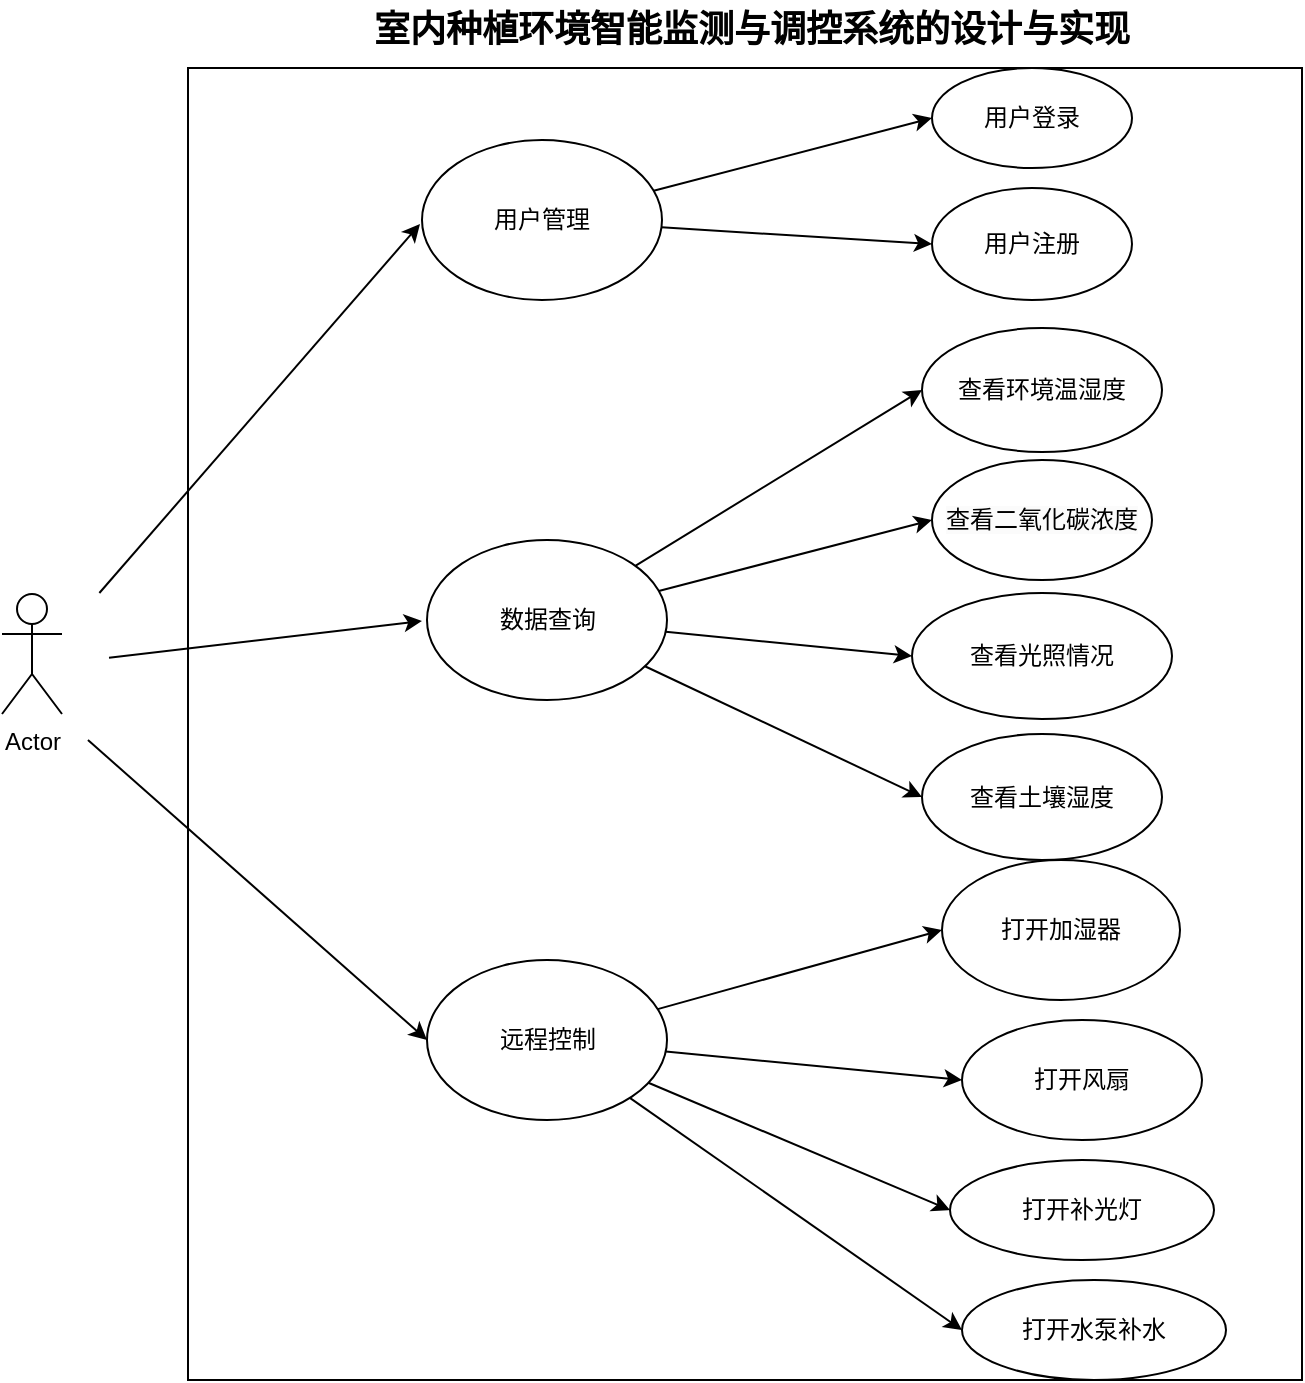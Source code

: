 <mxfile version="24.7.17">
  <diagram name="第 1 页" id="3s3nY5zSuLLjrDdPR6IR">
    <mxGraphModel dx="1235" dy="740" grid="1" gridSize="10" guides="1" tooltips="1" connect="1" arrows="1" fold="1" page="1" pageScale="1" pageWidth="827" pageHeight="1169" math="0" shadow="0">
      <root>
        <mxCell id="0" />
        <mxCell id="1" parent="0" />
        <mxCell id="E7wAtnlL14xrydbBy7-P-29" value="" style="rounded=0;whiteSpace=wrap;html=1;" parent="1" vertex="1">
          <mxGeometry x="123" y="174" width="557" height="656" as="geometry" />
        </mxCell>
        <mxCell id="tfRQFl-lhjoeYOYTHlaU-202" style="rounded=0;orthogonalLoop=1;jettySize=auto;html=1;entryX=0;entryY=0.5;entryDx=0;entryDy=0;elbow=vertical;" parent="1" edge="1">
          <mxGeometry relative="1" as="geometry">
            <mxPoint x="239.0" y="252" as="targetPoint" />
            <mxPoint x="78.683" y="436.5" as="sourcePoint" />
          </mxGeometry>
        </mxCell>
        <mxCell id="tfRQFl-lhjoeYOYTHlaU-203" style="rounded=0;orthogonalLoop=1;jettySize=auto;html=1;entryX=0;entryY=0.5;entryDx=0;entryDy=0;" parent="1" edge="1">
          <mxGeometry relative="1" as="geometry">
            <mxPoint x="240" y="450.5" as="targetPoint" />
            <mxPoint x="83.5" y="468.924" as="sourcePoint" />
          </mxGeometry>
        </mxCell>
        <mxCell id="tfRQFl-lhjoeYOYTHlaU-204" style="rounded=0;orthogonalLoop=1;jettySize=auto;html=1;entryX=0;entryY=0.5;entryDx=0;entryDy=0;" parent="1" edge="1" target="E7wAtnlL14xrydbBy7-P-4">
          <mxGeometry relative="1" as="geometry">
            <mxPoint x="240" y="744.0" as="targetPoint" />
            <mxPoint x="72.981" y="510" as="sourcePoint" />
          </mxGeometry>
        </mxCell>
        <mxCell id="E7wAtnlL14xrydbBy7-P-27" style="rounded=0;orthogonalLoop=1;jettySize=auto;html=1;entryX=0;entryY=0.5;entryDx=0;entryDy=0;" parent="1" source="E7wAtnlL14xrydbBy7-P-2" target="E7wAtnlL14xrydbBy7-P-20" edge="1">
          <mxGeometry relative="1" as="geometry" />
        </mxCell>
        <mxCell id="E7wAtnlL14xrydbBy7-P-28" style="rounded=0;orthogonalLoop=1;jettySize=auto;html=1;entryX=0;entryY=0.5;entryDx=0;entryDy=0;" parent="1" source="E7wAtnlL14xrydbBy7-P-2" target="E7wAtnlL14xrydbBy7-P-19" edge="1">
          <mxGeometry relative="1" as="geometry" />
        </mxCell>
        <mxCell id="E7wAtnlL14xrydbBy7-P-2" value="用户管理" style="ellipse;whiteSpace=wrap;html=1;" parent="1" vertex="1">
          <mxGeometry x="240" y="210" width="120" height="80" as="geometry" />
        </mxCell>
        <mxCell id="E7wAtnlL14xrydbBy7-P-22" style="rounded=0;orthogonalLoop=1;jettySize=auto;html=1;entryX=0;entryY=0.5;entryDx=0;entryDy=0;" parent="1" source="E7wAtnlL14xrydbBy7-P-3" target="E7wAtnlL14xrydbBy7-P-18" edge="1">
          <mxGeometry relative="1" as="geometry" />
        </mxCell>
        <mxCell id="E7wAtnlL14xrydbBy7-P-23" style="rounded=0;orthogonalLoop=1;jettySize=auto;html=1;entryX=0;entryY=0.5;entryDx=0;entryDy=0;" parent="1" source="E7wAtnlL14xrydbBy7-P-3" target="E7wAtnlL14xrydbBy7-P-17" edge="1">
          <mxGeometry relative="1" as="geometry" />
        </mxCell>
        <mxCell id="E7wAtnlL14xrydbBy7-P-24" style="rounded=0;orthogonalLoop=1;jettySize=auto;html=1;entryX=0;entryY=0.5;entryDx=0;entryDy=0;" parent="1" source="E7wAtnlL14xrydbBy7-P-3" target="E7wAtnlL14xrydbBy7-P-16" edge="1">
          <mxGeometry relative="1" as="geometry" />
        </mxCell>
        <mxCell id="E7wAtnlL14xrydbBy7-P-25" style="rounded=0;orthogonalLoop=1;jettySize=auto;html=1;entryX=0;entryY=0.5;entryDx=0;entryDy=0;" parent="1" source="E7wAtnlL14xrydbBy7-P-3" target="E7wAtnlL14xrydbBy7-P-15" edge="1">
          <mxGeometry relative="1" as="geometry" />
        </mxCell>
        <mxCell id="E7wAtnlL14xrydbBy7-P-3" value="数据查询" style="ellipse;whiteSpace=wrap;html=1;" parent="1" vertex="1">
          <mxGeometry x="242.5" y="410" width="120" height="80" as="geometry" />
        </mxCell>
        <mxCell id="E7wAtnlL14xrydbBy7-P-7" style="rounded=0;orthogonalLoop=1;jettySize=auto;html=1;entryX=0;entryY=0.5;entryDx=0;entryDy=0;" parent="1" source="E7wAtnlL14xrydbBy7-P-4" target="E7wAtnlL14xrydbBy7-P-6" edge="1">
          <mxGeometry relative="1" as="geometry" />
        </mxCell>
        <mxCell id="E7wAtnlL14xrydbBy7-P-12" style="rounded=0;orthogonalLoop=1;jettySize=auto;html=1;entryX=0;entryY=0.5;entryDx=0;entryDy=0;" parent="1" source="E7wAtnlL14xrydbBy7-P-4" target="E7wAtnlL14xrydbBy7-P-8" edge="1">
          <mxGeometry relative="1" as="geometry" />
        </mxCell>
        <mxCell id="E7wAtnlL14xrydbBy7-P-13" style="rounded=0;orthogonalLoop=1;jettySize=auto;html=1;entryX=0;entryY=0.5;entryDx=0;entryDy=0;" parent="1" source="E7wAtnlL14xrydbBy7-P-4" target="E7wAtnlL14xrydbBy7-P-9" edge="1">
          <mxGeometry relative="1" as="geometry" />
        </mxCell>
        <mxCell id="VXUEJSNho0mXJRdNE4Rl-5" style="rounded=0;orthogonalLoop=1;jettySize=auto;html=1;entryX=0;entryY=0.5;entryDx=0;entryDy=0;" edge="1" parent="1" source="E7wAtnlL14xrydbBy7-P-4" target="VXUEJSNho0mXJRdNE4Rl-4">
          <mxGeometry relative="1" as="geometry" />
        </mxCell>
        <mxCell id="E7wAtnlL14xrydbBy7-P-4" value="远程控制" style="ellipse;whiteSpace=wrap;html=1;" parent="1" vertex="1">
          <mxGeometry x="242.5" y="620" width="120" height="80" as="geometry" />
        </mxCell>
        <mxCell id="E7wAtnlL14xrydbBy7-P-6" value="打开加湿器" style="ellipse;whiteSpace=wrap;html=1;" parent="1" vertex="1">
          <mxGeometry x="500" y="570" width="119" height="70" as="geometry" />
        </mxCell>
        <mxCell id="E7wAtnlL14xrydbBy7-P-8" value="打开风扇" style="ellipse;whiteSpace=wrap;html=1;" parent="1" vertex="1">
          <mxGeometry x="510" y="650" width="120" height="60" as="geometry" />
        </mxCell>
        <mxCell id="E7wAtnlL14xrydbBy7-P-9" value="打开补光灯" style="ellipse;whiteSpace=wrap;html=1;" parent="1" vertex="1">
          <mxGeometry x="504" y="720" width="132" height="50" as="geometry" />
        </mxCell>
        <mxCell id="E7wAtnlL14xrydbBy7-P-15" value="查看土壤湿度" style="ellipse;whiteSpace=wrap;html=1;" parent="1" vertex="1">
          <mxGeometry x="490" y="507" width="120" height="63" as="geometry" />
        </mxCell>
        <mxCell id="E7wAtnlL14xrydbBy7-P-16" value="查看光照情况" style="ellipse;whiteSpace=wrap;html=1;" parent="1" vertex="1">
          <mxGeometry x="485" y="436.5" width="130" height="63" as="geometry" />
        </mxCell>
        <mxCell id="E7wAtnlL14xrydbBy7-P-17" value="&lt;span style=&quot;color: rgb(0, 0, 0); font-family: Helvetica; font-size: 12px; font-style: normal; font-variant-ligatures: normal; font-variant-caps: normal; font-weight: 400; letter-spacing: normal; orphans: 2; text-align: center; text-indent: 0px; text-transform: none; widows: 2; word-spacing: 0px; -webkit-text-stroke-width: 0px; white-space: normal; background-color: rgb(251, 251, 251); text-decoration-thickness: initial; text-decoration-style: initial; text-decoration-color: initial; display: inline !important; float: none;&quot;&gt;查看二氧化碳浓度&lt;/span&gt;" style="ellipse;whiteSpace=wrap;html=1;" parent="1" vertex="1">
          <mxGeometry x="495" y="370" width="110" height="60" as="geometry" />
        </mxCell>
        <mxCell id="E7wAtnlL14xrydbBy7-P-18" value="查看环境温湿度" style="ellipse;whiteSpace=wrap;html=1;" parent="1" vertex="1">
          <mxGeometry x="490" y="304" width="120" height="62" as="geometry" />
        </mxCell>
        <mxCell id="E7wAtnlL14xrydbBy7-P-19" value="用户注册" style="ellipse;whiteSpace=wrap;html=1;" parent="1" vertex="1">
          <mxGeometry x="495" y="234" width="100" height="56" as="geometry" />
        </mxCell>
        <mxCell id="E7wAtnlL14xrydbBy7-P-20" value="用户登录" style="ellipse;whiteSpace=wrap;html=1;" parent="1" vertex="1">
          <mxGeometry x="495" y="174" width="100" height="50" as="geometry" />
        </mxCell>
        <mxCell id="VXUEJSNho0mXJRdNE4Rl-1" value="&lt;font style=&quot;font-size: 18px;&quot;&gt;&lt;b&gt;室内种植环境智能监测与调控系统的设计与实现&lt;/b&gt;&lt;/font&gt;" style="text;html=1;align=center;verticalAlign=middle;whiteSpace=wrap;rounded=0;" vertex="1" parent="1">
          <mxGeometry x="195" y="140" width="420" height="30" as="geometry" />
        </mxCell>
        <mxCell id="VXUEJSNho0mXJRdNE4Rl-3" value="Actor" style="shape=umlActor;verticalLabelPosition=bottom;verticalAlign=top;html=1;outlineConnect=0;" vertex="1" parent="1">
          <mxGeometry x="30" y="437" width="30" height="60" as="geometry" />
        </mxCell>
        <mxCell id="VXUEJSNho0mXJRdNE4Rl-4" value="打开水泵补水" style="ellipse;whiteSpace=wrap;html=1;" vertex="1" parent="1">
          <mxGeometry x="510" y="780" width="132" height="50" as="geometry" />
        </mxCell>
      </root>
    </mxGraphModel>
  </diagram>
</mxfile>
